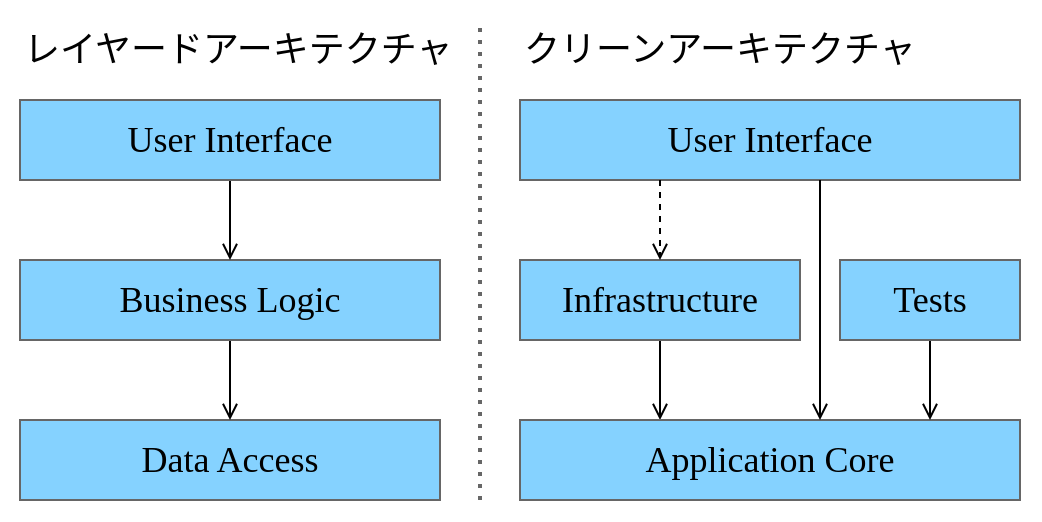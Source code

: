 <mxfile>
    <diagram id="oIJTcVa5EI4PqaQC0vXS" name="ページ1">
        <mxGraphModel dx="1132" dy="541" grid="1" gridSize="10" guides="1" tooltips="1" connect="1" arrows="1" fold="1" page="1" pageScale="1" pageWidth="1169" pageHeight="827" math="0" shadow="0">
            <root>
                <mxCell id="0"/>
                <mxCell id="1" parent="0"/>
                <mxCell id="2" value="" style="rounded=0;whiteSpace=wrap;html=1;fillColor=none;strokeColor=none;" vertex="1" parent="1">
                    <mxGeometry x="40" y="40" width="520" height="260" as="geometry"/>
                </mxCell>
                <mxCell id="3" value="Data Access" style="rounded=0;whiteSpace=wrap;html=1;fillColor=#85D2FF;strokeColor=#666666;fontColor=#000000;fontFamily=Noto Sans JP;fontSource=https%3A%2F%2Ffonts.googleapis.com%2Fcss%3Ffamily%3DNoto%2BSans%2BJP;fontSize=18;" vertex="1" parent="1">
                    <mxGeometry x="50" y="250" width="210" height="40" as="geometry"/>
                </mxCell>
                <mxCell id="8" style="edgeStyle=none;html=1;exitX=0.5;exitY=1;exitDx=0;exitDy=0;entryX=0.5;entryY=0;entryDx=0;entryDy=0;fontFamily=Noto Sans JP;fontSource=https%3A%2F%2Ffonts.googleapis.com%2Fcss%3Ffamily%3DNoto%2BSans%2BJP;fontSize=18;fontColor=#000000;endArrow=open;endFill=0;strokeColor=#000000;" edge="1" parent="1" source="4" target="3">
                    <mxGeometry relative="1" as="geometry"/>
                </mxCell>
                <mxCell id="4" value="Business Logic" style="rounded=0;whiteSpace=wrap;html=1;fillColor=#85D2FF;strokeColor=#666666;fontColor=#000000;fontFamily=Noto Sans JP;fontSource=https%3A%2F%2Ffonts.googleapis.com%2Fcss%3Ffamily%3DNoto%2BSans%2BJP;fontSize=18;" vertex="1" parent="1">
                    <mxGeometry x="50" y="170" width="210" height="40" as="geometry"/>
                </mxCell>
                <mxCell id="7" style="edgeStyle=none;html=1;exitX=0.5;exitY=1;exitDx=0;exitDy=0;fontFamily=Noto Sans JP;fontSource=https%3A%2F%2Ffonts.googleapis.com%2Fcss%3Ffamily%3DNoto%2BSans%2BJP;fontSize=18;fontColor=#000000;strokeColor=#000000;endArrow=open;endFill=0;" edge="1" parent="1" source="5" target="4">
                    <mxGeometry relative="1" as="geometry"/>
                </mxCell>
                <mxCell id="5" value="User Interface" style="rounded=0;whiteSpace=wrap;html=1;fillColor=#85D2FF;strokeColor=#666666;fontColor=#000000;fontFamily=Noto Sans JP;fontSource=https%3A%2F%2Ffonts.googleapis.com%2Fcss%3Ffamily%3DNoto%2BSans%2BJP;fontSize=18;" vertex="1" parent="1">
                    <mxGeometry x="50" y="90" width="210" height="40" as="geometry"/>
                </mxCell>
                <mxCell id="9" value="User Interface" style="rounded=0;whiteSpace=wrap;html=1;fillColor=#85D2FF;strokeColor=#666666;fontColor=#000000;fontFamily=Noto Sans JP;fontSource=https%3A%2F%2Ffonts.googleapis.com%2Fcss%3Ffamily%3DNoto%2BSans%2BJP;fontSize=18;" vertex="1" parent="1">
                    <mxGeometry x="300" y="90" width="250" height="40" as="geometry"/>
                </mxCell>
                <mxCell id="18" style="edgeStyle=none;html=1;entryX=0.5;entryY=0;entryDx=0;entryDy=0;fontFamily=Noto Sans JP;fontSource=https%3A%2F%2Ffonts.googleapis.com%2Fcss%3Ffamily%3DNoto%2BSans%2BJP;fontSize=18;fontColor=#000000;endArrow=open;endFill=0;strokeColor=#000000;" edge="1" parent="1" source="10">
                    <mxGeometry relative="1" as="geometry">
                        <mxPoint x="370" y="250" as="targetPoint"/>
                    </mxGeometry>
                </mxCell>
                <mxCell id="10" value="Infrastructure" style="rounded=0;whiteSpace=wrap;html=1;fillColor=#85D2FF;strokeColor=#666666;fontColor=#000000;fontFamily=Noto Sans JP;fontSource=https%3A%2F%2Ffonts.googleapis.com%2Fcss%3Ffamily%3DNoto%2BSans%2BJP;fontSize=18;" vertex="1" parent="1">
                    <mxGeometry x="300" y="170" width="140" height="40" as="geometry"/>
                </mxCell>
                <mxCell id="11" value="Application Core" style="rounded=0;whiteSpace=wrap;html=1;fillColor=#85D2FF;strokeColor=#666666;fontColor=#000000;fontFamily=Noto Sans JP;fontSource=https%3A%2F%2Ffonts.googleapis.com%2Fcss%3Ffamily%3DNoto%2BSans%2BJP;fontSize=18;" vertex="1" parent="1">
                    <mxGeometry x="300" y="250" width="250" height="40" as="geometry"/>
                </mxCell>
                <mxCell id="16" style="edgeStyle=none;html=1;entryX=0.5;entryY=0;entryDx=0;entryDy=0;fontFamily=Noto Sans JP;fontSource=https%3A%2F%2Ffonts.googleapis.com%2Fcss%3Ffamily%3DNoto%2BSans%2BJP;fontSize=18;fontColor=#000000;endArrow=open;endFill=0;strokeColor=#000000;" edge="1" parent="1" source="12">
                    <mxGeometry relative="1" as="geometry">
                        <mxPoint x="505" y="250" as="targetPoint"/>
                    </mxGeometry>
                </mxCell>
                <mxCell id="12" value="Tests" style="rounded=0;whiteSpace=wrap;html=1;fillColor=#85D2FF;strokeColor=#666666;fontColor=#000000;fontFamily=Noto Sans JP;fontSource=https%3A%2F%2Ffonts.googleapis.com%2Fcss%3Ffamily%3DNoto%2BSans%2BJP;fontSize=18;" vertex="1" parent="1">
                    <mxGeometry x="460" y="170" width="90" height="40" as="geometry"/>
                </mxCell>
                <mxCell id="21" style="edgeStyle=none;html=1;entryX=0.5;entryY=0;entryDx=0;entryDy=0;fontFamily=Noto Sans JP;fontSource=https%3A%2F%2Ffonts.googleapis.com%2Fcss%3Ffamily%3DNoto%2BSans%2BJP;fontSize=18;fontColor=#000000;endArrow=open;endFill=0;strokeColor=#000000;" edge="1" parent="1">
                    <mxGeometry relative="1" as="geometry">
                        <mxPoint x="450" y="130" as="sourcePoint"/>
                        <mxPoint x="450" y="250" as="targetPoint"/>
                    </mxGeometry>
                </mxCell>
                <mxCell id="25" style="edgeStyle=none;html=1;entryX=0.5;entryY=0;entryDx=0;entryDy=0;fontFamily=Noto Sans JP;fontSource=https%3A%2F%2Ffonts.googleapis.com%2Fcss%3Ffamily%3DNoto%2BSans%2BJP;fontSize=18;fontColor=#000000;endArrow=open;endFill=0;strokeColor=#000000;dashed=1;" edge="1" parent="1" target="10">
                    <mxGeometry relative="1" as="geometry">
                        <mxPoint x="370" y="130" as="sourcePoint"/>
                    </mxGeometry>
                </mxCell>
                <mxCell id="26" value="レイヤードアーキテクチャ" style="text;html=1;strokeColor=none;fillColor=none;align=left;verticalAlign=middle;whiteSpace=wrap;rounded=0;fontFamily=Noto Sans JP;fontSource=https%3A%2F%2Ffonts.googleapis.com%2Fcss%3Ffamily%3DNoto%2BSans%2BJP;fontSize=18;fontColor=#000000;" vertex="1" parent="1">
                    <mxGeometry x="50" y="50" width="230" height="30" as="geometry"/>
                </mxCell>
                <mxCell id="27" value="" style="endArrow=none;dashed=1;html=1;strokeWidth=2;fontFamily=Noto Sans JP;fontSource=https%3A%2F%2Ffonts.googleapis.com%2Fcss%3Ffamily%3DNoto%2BSans%2BJP;fontSize=18;fontColor=#000000;strokeColor=#666666;dashPattern=1 2;" edge="1" parent="1">
                    <mxGeometry width="50" height="50" relative="1" as="geometry">
                        <mxPoint x="280" y="290" as="sourcePoint"/>
                        <mxPoint x="280" y="50" as="targetPoint"/>
                    </mxGeometry>
                </mxCell>
                <mxCell id="28" value="クリーンアーキテクチャ" style="text;html=1;strokeColor=none;fillColor=none;align=left;verticalAlign=middle;whiteSpace=wrap;rounded=0;fontFamily=Noto Sans JP;fontSource=https%3A%2F%2Ffonts.googleapis.com%2Fcss%3Ffamily%3DNoto%2BSans%2BJP;fontSize=18;fontColor=#000000;" vertex="1" parent="1">
                    <mxGeometry x="300" y="50" width="230" height="30" as="geometry"/>
                </mxCell>
            </root>
        </mxGraphModel>
    </diagram>
</mxfile>